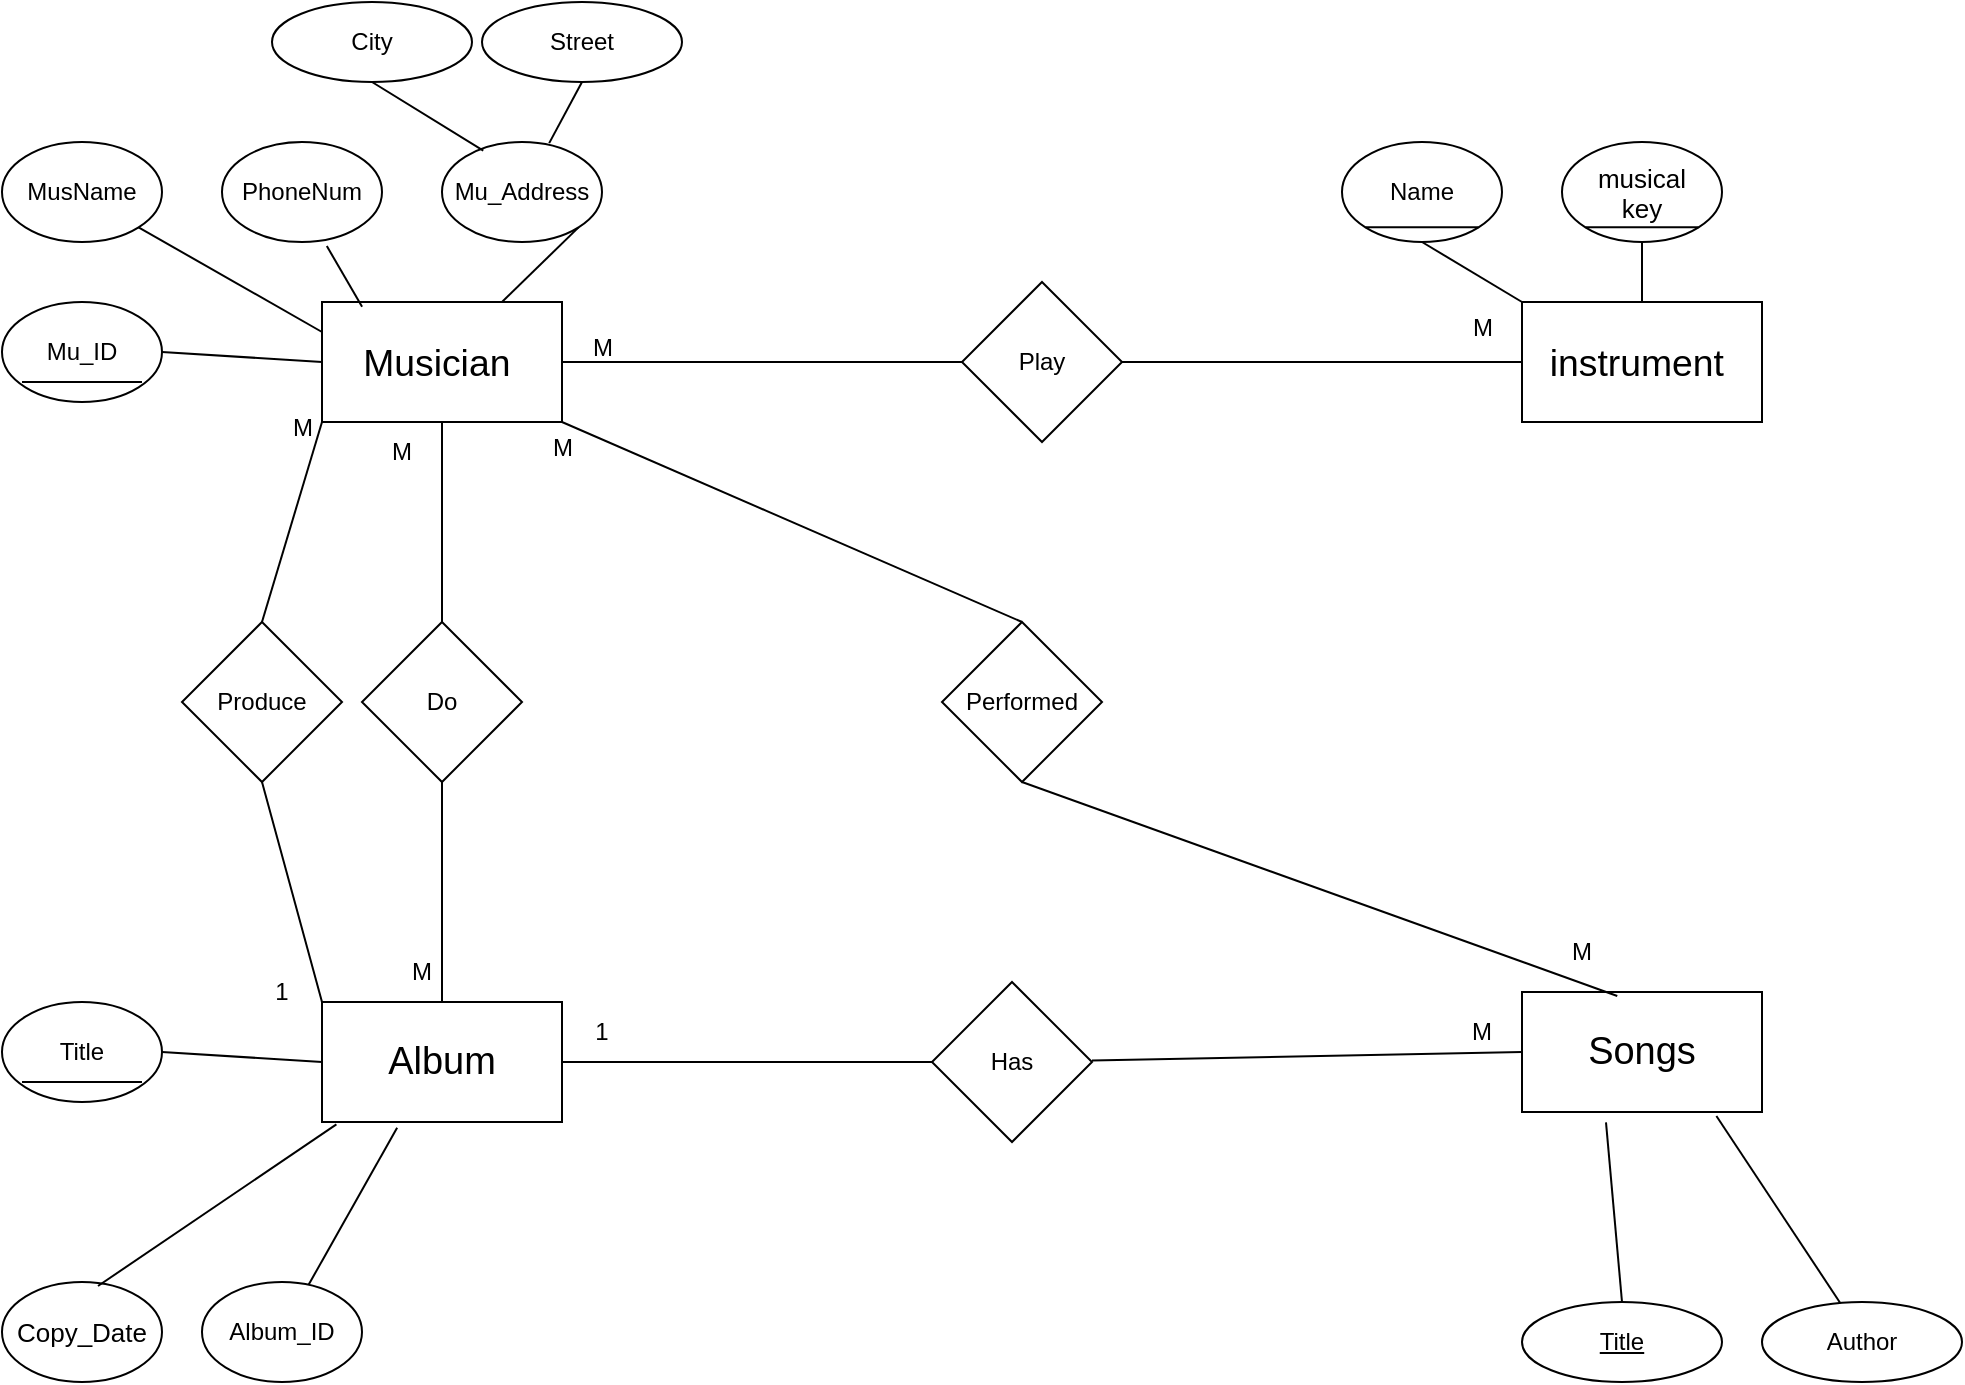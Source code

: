 <mxfile version="24.2.5" type="device">
  <diagram name="Page-1" id="txfcCS9ttzZGqAP_y7Wi">
    <mxGraphModel dx="2085" dy="731" grid="1" gridSize="10" guides="1" tooltips="1" connect="1" arrows="1" fold="1" page="1" pageScale="1" pageWidth="850" pageHeight="1100" math="0" shadow="0">
      <root>
        <mxCell id="0" />
        <mxCell id="1" parent="0" />
        <mxCell id="skWBgFnhxe72LEznJVyA-2" value="&lt;span style=&quot;font-size:14.0pt;font-family:&amp;quot;Arial&amp;quot;,sans-serif;&lt;br/&gt;mso-fareast-font-family:Arial;position:relative;top:.5pt;mso-text-raise:-.5pt;&lt;br/&gt;mso-ansi-language:EN-US;mso-fareast-language:EN-US;mso-bidi-language:AR-EG&quot;&gt;Musician&amp;nbsp;&lt;/span&gt;" style="rounded=0;whiteSpace=wrap;html=1;" parent="1" vertex="1">
          <mxGeometry x="80" y="400" width="120" height="60" as="geometry" />
        </mxCell>
        <mxCell id="skWBgFnhxe72LEznJVyA-4" value="&lt;span style=&quot;font-size:14.0pt;font-family:&amp;quot;Arial&amp;quot;,sans-serif;&lt;br/&gt;mso-fareast-font-family:Arial;position:relative;top:.5pt;mso-text-raise:-.5pt;&lt;br/&gt;mso-ansi-language:EN-US;mso-fareast-language:EN-US;mso-bidi-language:AR-EG&quot;&gt;instrument&amp;nbsp;&lt;/span&gt;" style="rounded=0;whiteSpace=wrap;html=1;" parent="1" vertex="1">
          <mxGeometry x="680" y="400" width="120" height="60" as="geometry" />
        </mxCell>
        <mxCell id="skWBgFnhxe72LEznJVyA-6" value="&lt;span style=&quot;font-size: 19px;&quot;&gt;Songs&lt;/span&gt;" style="rounded=0;whiteSpace=wrap;html=1;" parent="1" vertex="1">
          <mxGeometry x="680" y="745" width="120" height="60" as="geometry" />
        </mxCell>
        <mxCell id="skWBgFnhxe72LEznJVyA-7" value="MusName" style="ellipse;whiteSpace=wrap;html=1;" parent="1" vertex="1">
          <mxGeometry x="-80" y="320" width="80" height="50" as="geometry" />
        </mxCell>
        <mxCell id="skWBgFnhxe72LEznJVyA-9" value="Mu_ID" style="ellipse;whiteSpace=wrap;html=1;" parent="1" vertex="1">
          <mxGeometry x="-80" y="400" width="80" height="50" as="geometry" />
        </mxCell>
        <mxCell id="skWBgFnhxe72LEznJVyA-10" value="PhoneNum" style="ellipse;whiteSpace=wrap;html=1;" parent="1" vertex="1">
          <mxGeometry x="30" y="320" width="80" height="50" as="geometry" />
        </mxCell>
        <mxCell id="skWBgFnhxe72LEznJVyA-11" value="Mu_Address" style="ellipse;whiteSpace=wrap;html=1;" parent="1" vertex="1">
          <mxGeometry x="140" y="320" width="80" height="50" as="geometry" />
        </mxCell>
        <mxCell id="skWBgFnhxe72LEznJVyA-13" value="" style="endArrow=none;html=1;rounded=0;entryX=1;entryY=1;entryDx=0;entryDy=0;exitX=0.75;exitY=0;exitDx=0;exitDy=0;" parent="1" source="skWBgFnhxe72LEznJVyA-2" target="skWBgFnhxe72LEznJVyA-11" edge="1">
          <mxGeometry width="50" height="50" relative="1" as="geometry">
            <mxPoint x="320" y="460" as="sourcePoint" />
            <mxPoint x="370" y="410" as="targetPoint" />
          </mxGeometry>
        </mxCell>
        <mxCell id="skWBgFnhxe72LEznJVyA-14" value="" style="endArrow=none;html=1;rounded=0;entryX=0.655;entryY=1.04;entryDx=0;entryDy=0;entryPerimeter=0;exitX=0.167;exitY=0.04;exitDx=0;exitDy=0;exitPerimeter=0;" parent="1" source="skWBgFnhxe72LEznJVyA-2" target="skWBgFnhxe72LEznJVyA-10" edge="1">
          <mxGeometry width="50" height="50" relative="1" as="geometry">
            <mxPoint x="330" y="470" as="sourcePoint" />
            <mxPoint x="380" y="420" as="targetPoint" />
          </mxGeometry>
        </mxCell>
        <mxCell id="skWBgFnhxe72LEznJVyA-15" value="" style="endArrow=none;html=1;rounded=0;entryX=1;entryY=0.5;entryDx=0;entryDy=0;exitX=0;exitY=0.5;exitDx=0;exitDy=0;" parent="1" source="skWBgFnhxe72LEznJVyA-2" target="skWBgFnhxe72LEznJVyA-9" edge="1">
          <mxGeometry width="50" height="50" relative="1" as="geometry">
            <mxPoint x="-10" y="510" as="sourcePoint" />
            <mxPoint x="40" y="460" as="targetPoint" />
          </mxGeometry>
        </mxCell>
        <mxCell id="skWBgFnhxe72LEznJVyA-16" value="" style="endArrow=none;html=1;rounded=0;entryX=1;entryY=1;entryDx=0;entryDy=0;exitX=0;exitY=0.25;exitDx=0;exitDy=0;" parent="1" source="skWBgFnhxe72LEznJVyA-2" target="skWBgFnhxe72LEznJVyA-7" edge="1">
          <mxGeometry width="50" height="50" relative="1" as="geometry">
            <mxPoint x="310" y="450" as="sourcePoint" />
            <mxPoint x="360" y="400" as="targetPoint" />
          </mxGeometry>
        </mxCell>
        <mxCell id="skWBgFnhxe72LEznJVyA-17" value="" style="endArrow=none;html=1;rounded=0;" parent="1" edge="1">
          <mxGeometry width="50" height="50" relative="1" as="geometry">
            <mxPoint x="-10" y="440" as="sourcePoint" />
            <mxPoint x="-70" y="440" as="targetPoint" />
          </mxGeometry>
        </mxCell>
        <mxCell id="skWBgFnhxe72LEznJVyA-21" value="&lt;span style=&quot;font-size: 13px; font-family: Arial, sans-serif; position: relative; top: 0.5pt;&quot;&gt;musical&lt;br/&gt;key&lt;/span&gt;" style="ellipse;whiteSpace=wrap;html=1;" parent="1" vertex="1">
          <mxGeometry x="700" y="320" width="80" height="50" as="geometry" />
        </mxCell>
        <mxCell id="skWBgFnhxe72LEznJVyA-22" value="&lt;div&gt;Name&lt;/div&gt;" style="ellipse;whiteSpace=wrap;html=1;" parent="1" vertex="1">
          <mxGeometry x="590" y="320" width="80" height="50" as="geometry" />
        </mxCell>
        <mxCell id="skWBgFnhxe72LEznJVyA-23" value="" style="endArrow=none;html=1;rounded=0;exitX=1;exitY=1;exitDx=0;exitDy=0;entryX=0;entryY=1;entryDx=0;entryDy=0;" parent="1" source="skWBgFnhxe72LEznJVyA-22" target="skWBgFnhxe72LEznJVyA-22" edge="1">
          <mxGeometry width="50" height="50" relative="1" as="geometry">
            <mxPoint x="660" y="360" as="sourcePoint" />
            <mxPoint x="600" y="360" as="targetPoint" />
          </mxGeometry>
        </mxCell>
        <mxCell id="skWBgFnhxe72LEznJVyA-25" value="" style="endArrow=none;html=1;rounded=0;entryX=0.5;entryY=1;entryDx=0;entryDy=0;exitX=0;exitY=0;exitDx=0;exitDy=0;" parent="1" source="skWBgFnhxe72LEznJVyA-4" target="skWBgFnhxe72LEznJVyA-22" edge="1">
          <mxGeometry width="50" height="50" relative="1" as="geometry">
            <mxPoint x="310" y="450" as="sourcePoint" />
            <mxPoint x="360" y="400" as="targetPoint" />
          </mxGeometry>
        </mxCell>
        <mxCell id="skWBgFnhxe72LEznJVyA-26" value="" style="endArrow=none;html=1;rounded=0;entryX=0.5;entryY=1;entryDx=0;entryDy=0;exitX=0.5;exitY=0;exitDx=0;exitDy=0;" parent="1" source="skWBgFnhxe72LEznJVyA-4" target="skWBgFnhxe72LEznJVyA-21" edge="1">
          <mxGeometry width="50" height="50" relative="1" as="geometry">
            <mxPoint x="740" y="390" as="sourcePoint" />
            <mxPoint x="360" y="400" as="targetPoint" />
          </mxGeometry>
        </mxCell>
        <mxCell id="skWBgFnhxe72LEznJVyA-27" value="&lt;span style=&quot;font-size: 19px;&quot;&gt;Album&lt;/span&gt;" style="rounded=0;whiteSpace=wrap;html=1;" parent="1" vertex="1">
          <mxGeometry x="80" y="750" width="120" height="60" as="geometry" />
        </mxCell>
        <mxCell id="skWBgFnhxe72LEznJVyA-28" value="&lt;font size=&quot;1&quot; face=&quot;Arial, sans-serif&quot;&gt;&lt;span style=&quot;white-space-collapse: preserve; font-size: 13px;&quot;&gt;Copy_Date&lt;/span&gt;&lt;/font&gt;" style="ellipse;whiteSpace=wrap;html=1;" parent="1" vertex="1">
          <mxGeometry x="-80" y="890" width="80" height="50" as="geometry" />
        </mxCell>
        <mxCell id="skWBgFnhxe72LEznJVyA-30" value="Title" style="ellipse;whiteSpace=wrap;html=1;" parent="1" vertex="1">
          <mxGeometry x="-80" y="750" width="80" height="50" as="geometry" />
        </mxCell>
        <mxCell id="skWBgFnhxe72LEznJVyA-31" value="Album_ID" style="ellipse;whiteSpace=wrap;html=1;" parent="1" vertex="1">
          <mxGeometry x="20" y="890" width="80" height="50" as="geometry" />
        </mxCell>
        <mxCell id="skWBgFnhxe72LEznJVyA-35" value="" style="endArrow=none;html=1;rounded=0;exitX=0.313;exitY=1.047;exitDx=0;exitDy=0;exitPerimeter=0;" parent="1" source="skWBgFnhxe72LEznJVyA-27" target="skWBgFnhxe72LEznJVyA-31" edge="1">
          <mxGeometry width="50" height="50" relative="1" as="geometry">
            <mxPoint x="330" y="820" as="sourcePoint" />
            <mxPoint x="80" y="930" as="targetPoint" />
          </mxGeometry>
        </mxCell>
        <mxCell id="skWBgFnhxe72LEznJVyA-36" value="" style="endArrow=none;html=1;rounded=0;entryX=1;entryY=0.5;entryDx=0;entryDy=0;exitX=0;exitY=0.5;exitDx=0;exitDy=0;" parent="1" source="skWBgFnhxe72LEznJVyA-27" target="skWBgFnhxe72LEznJVyA-30" edge="1">
          <mxGeometry width="50" height="50" relative="1" as="geometry">
            <mxPoint x="-10" y="860" as="sourcePoint" />
            <mxPoint x="40" y="810" as="targetPoint" />
          </mxGeometry>
        </mxCell>
        <mxCell id="skWBgFnhxe72LEznJVyA-37" value="" style="endArrow=none;html=1;rounded=0;entryX=0.6;entryY=0.04;entryDx=0;entryDy=0;exitX=0.06;exitY=1.02;exitDx=0;exitDy=0;exitPerimeter=0;entryPerimeter=0;" parent="1" source="skWBgFnhxe72LEznJVyA-27" target="skWBgFnhxe72LEznJVyA-28" edge="1">
          <mxGeometry width="50" height="50" relative="1" as="geometry">
            <mxPoint x="310" y="800" as="sourcePoint" />
            <mxPoint x="360" y="750" as="targetPoint" />
          </mxGeometry>
        </mxCell>
        <mxCell id="skWBgFnhxe72LEznJVyA-38" value="" style="endArrow=none;html=1;rounded=0;" parent="1" edge="1">
          <mxGeometry width="50" height="50" relative="1" as="geometry">
            <mxPoint x="-10" y="790" as="sourcePoint" />
            <mxPoint x="-70" y="790" as="targetPoint" />
          </mxGeometry>
        </mxCell>
        <mxCell id="8QwhjRT-HZLc971NtxKG-1" value="Do" style="rhombus;whiteSpace=wrap;html=1;" parent="1" vertex="1">
          <mxGeometry x="100" y="560" width="80" height="80" as="geometry" />
        </mxCell>
        <mxCell id="8QwhjRT-HZLc971NtxKG-2" value="Has" style="rhombus;whiteSpace=wrap;html=1;" parent="1" vertex="1">
          <mxGeometry x="385" y="740" width="80" height="80" as="geometry" />
        </mxCell>
        <mxCell id="8QwhjRT-HZLc971NtxKG-3" value="Performed" style="rhombus;whiteSpace=wrap;html=1;" parent="1" vertex="1">
          <mxGeometry x="390" y="560" width="80" height="80" as="geometry" />
        </mxCell>
        <mxCell id="bg0LxutkBQc4Puj3F7RM-2" value="Title" style="ellipse;whiteSpace=wrap;html=1;align=center;fontStyle=4;" parent="1" vertex="1">
          <mxGeometry x="680" y="900" width="100" height="40" as="geometry" />
        </mxCell>
        <mxCell id="bg0LxutkBQc4Puj3F7RM-4" value="Author" style="ellipse;whiteSpace=wrap;html=1;align=center;" parent="1" vertex="1">
          <mxGeometry x="800" y="900" width="100" height="40" as="geometry" />
        </mxCell>
        <mxCell id="bg0LxutkBQc4Puj3F7RM-11" value="" style="endArrow=none;html=1;rounded=0;exitX=0.5;exitY=0;exitDx=0;exitDy=0;entryX=0.35;entryY=1.087;entryDx=0;entryDy=0;entryPerimeter=0;" parent="1" source="bg0LxutkBQc4Puj3F7RM-2" target="skWBgFnhxe72LEznJVyA-6" edge="1">
          <mxGeometry width="50" height="50" relative="1" as="geometry">
            <mxPoint x="590" y="840" as="sourcePoint" />
            <mxPoint x="640" y="790" as="targetPoint" />
          </mxGeometry>
        </mxCell>
        <mxCell id="bg0LxutkBQc4Puj3F7RM-12" value="" style="endArrow=none;html=1;rounded=0;exitX=0.392;exitY=0.015;exitDx=0;exitDy=0;exitPerimeter=0;entryX=0.81;entryY=1.033;entryDx=0;entryDy=0;entryPerimeter=0;" parent="1" source="bg0LxutkBQc4Puj3F7RM-4" target="skWBgFnhxe72LEznJVyA-6" edge="1">
          <mxGeometry width="50" height="50" relative="1" as="geometry">
            <mxPoint x="600" y="850" as="sourcePoint" />
            <mxPoint x="650" y="800" as="targetPoint" />
          </mxGeometry>
        </mxCell>
        <mxCell id="bg0LxutkBQc4Puj3F7RM-18" value="" style="endArrow=none;html=1;rounded=0;entryX=0.5;entryY=1;entryDx=0;entryDy=0;exitX=0.5;exitY=0;exitDx=0;exitDy=0;" parent="1" source="8QwhjRT-HZLc971NtxKG-1" target="skWBgFnhxe72LEznJVyA-2" edge="1">
          <mxGeometry width="50" height="50" relative="1" as="geometry">
            <mxPoint x="430" y="660" as="sourcePoint" />
            <mxPoint x="480" y="610" as="targetPoint" />
          </mxGeometry>
        </mxCell>
        <mxCell id="bg0LxutkBQc4Puj3F7RM-19" value="" style="endArrow=none;html=1;rounded=0;exitX=0.5;exitY=0;exitDx=0;exitDy=0;" parent="1" source="skWBgFnhxe72LEznJVyA-27" edge="1">
          <mxGeometry width="50" height="50" relative="1" as="geometry">
            <mxPoint x="140" y="730" as="sourcePoint" />
            <mxPoint x="140" y="640" as="targetPoint" />
          </mxGeometry>
        </mxCell>
        <mxCell id="bg0LxutkBQc4Puj3F7RM-30" value="M" style="text;html=1;align=center;verticalAlign=middle;whiteSpace=wrap;rounded=0;" parent="1" vertex="1">
          <mxGeometry x="90" y="460" width="60" height="30" as="geometry" />
        </mxCell>
        <mxCell id="bg0LxutkBQc4Puj3F7RM-32" value="M" style="text;html=1;align=center;verticalAlign=middle;whiteSpace=wrap;rounded=0;" parent="1" vertex="1">
          <mxGeometry x="100" y="720" width="60" height="30" as="geometry" />
        </mxCell>
        <mxCell id="bg0LxutkBQc4Puj3F7RM-37" value="M" style="text;html=1;align=center;verticalAlign=middle;whiteSpace=wrap;rounded=0;" parent="1" vertex="1">
          <mxGeometry x="680" y="710" width="60" height="30" as="geometry" />
        </mxCell>
        <mxCell id="bg0LxutkBQc4Puj3F7RM-38" value="" style="endArrow=none;html=1;rounded=0;exitX=0.5;exitY=1;exitDx=0;exitDy=0;entryX=0.397;entryY=0.033;entryDx=0;entryDy=0;entryPerimeter=0;" parent="1" source="8QwhjRT-HZLc971NtxKG-3" target="skWBgFnhxe72LEznJVyA-6" edge="1">
          <mxGeometry width="50" height="50" relative="1" as="geometry">
            <mxPoint x="430" y="540" as="sourcePoint" />
            <mxPoint x="700" y="740" as="targetPoint" />
          </mxGeometry>
        </mxCell>
        <mxCell id="bg0LxutkBQc4Puj3F7RM-47" value="" style="endArrow=none;html=1;rounded=0;exitX=1;exitY=0.5;exitDx=0;exitDy=0;entryX=0;entryY=0.5;entryDx=0;entryDy=0;" parent="1" source="skWBgFnhxe72LEznJVyA-27" target="8QwhjRT-HZLc971NtxKG-2" edge="1">
          <mxGeometry width="50" height="50" relative="1" as="geometry">
            <mxPoint x="430" y="540" as="sourcePoint" />
            <mxPoint x="480" y="490" as="targetPoint" />
          </mxGeometry>
        </mxCell>
        <mxCell id="bg0LxutkBQc4Puj3F7RM-48" value="" style="endArrow=none;html=1;rounded=0;exitX=1;exitY=0.5;exitDx=0;exitDy=0;entryX=0;entryY=0.5;entryDx=0;entryDy=0;" parent="1" target="skWBgFnhxe72LEznJVyA-6" edge="1">
          <mxGeometry width="50" height="50" relative="1" as="geometry">
            <mxPoint x="465" y="779.29" as="sourcePoint" />
            <mxPoint x="650" y="779.29" as="targetPoint" />
          </mxGeometry>
        </mxCell>
        <mxCell id="bg0LxutkBQc4Puj3F7RM-49" value="1" style="text;html=1;align=center;verticalAlign=middle;whiteSpace=wrap;rounded=0;" parent="1" vertex="1">
          <mxGeometry x="190" y="750" width="60" height="30" as="geometry" />
        </mxCell>
        <mxCell id="bg0LxutkBQc4Puj3F7RM-50" value="M" style="text;html=1;align=center;verticalAlign=middle;whiteSpace=wrap;rounded=0;" parent="1" vertex="1">
          <mxGeometry x="630" y="750" width="60" height="30" as="geometry" />
        </mxCell>
        <mxCell id="pCRfseB5D4A76fUa0ZeT-1" value="" style="endArrow=none;html=1;rounded=0;entryX=1;entryY=1;entryDx=0;entryDy=0;exitX=0;exitY=1;exitDx=0;exitDy=0;" parent="1" source="skWBgFnhxe72LEznJVyA-21" target="skWBgFnhxe72LEznJVyA-21" edge="1">
          <mxGeometry width="50" height="50" relative="1" as="geometry">
            <mxPoint x="460" y="580" as="sourcePoint" />
            <mxPoint x="510" y="530" as="targetPoint" />
          </mxGeometry>
        </mxCell>
        <mxCell id="pCRfseB5D4A76fUa0ZeT-7" value="Play" style="rhombus;whiteSpace=wrap;html=1;" parent="1" vertex="1">
          <mxGeometry x="400" y="390" width="80" height="80" as="geometry" />
        </mxCell>
        <mxCell id="pCRfseB5D4A76fUa0ZeT-8" value="" style="endArrow=none;html=1;rounded=0;entryX=1;entryY=0.5;entryDx=0;entryDy=0;exitX=0;exitY=0.5;exitDx=0;exitDy=0;" parent="1" source="pCRfseB5D4A76fUa0ZeT-7" target="skWBgFnhxe72LEznJVyA-2" edge="1">
          <mxGeometry width="50" height="50" relative="1" as="geometry">
            <mxPoint x="470" y="580" as="sourcePoint" />
            <mxPoint x="520" y="530" as="targetPoint" />
          </mxGeometry>
        </mxCell>
        <mxCell id="pCRfseB5D4A76fUa0ZeT-9" value="" style="endArrow=none;html=1;rounded=0;entryX=1;entryY=0.5;entryDx=0;entryDy=0;exitX=0;exitY=0.5;exitDx=0;exitDy=0;" parent="1" source="skWBgFnhxe72LEznJVyA-4" target="pCRfseB5D4A76fUa0ZeT-7" edge="1">
          <mxGeometry width="50" height="50" relative="1" as="geometry">
            <mxPoint x="470" y="580" as="sourcePoint" />
            <mxPoint x="520" y="530" as="targetPoint" />
          </mxGeometry>
        </mxCell>
        <mxCell id="pCRfseB5D4A76fUa0ZeT-12" value="M" style="text;html=1;align=center;verticalAlign=middle;resizable=0;points=[];autosize=1;strokeColor=none;fillColor=none;" parent="1" vertex="1">
          <mxGeometry x="205" y="408" width="30" height="30" as="geometry" />
        </mxCell>
        <mxCell id="pCRfseB5D4A76fUa0ZeT-13" value="M" style="text;html=1;align=center;verticalAlign=middle;resizable=0;points=[];autosize=1;strokeColor=none;fillColor=none;" parent="1" vertex="1">
          <mxGeometry x="645" y="398" width="30" height="30" as="geometry" />
        </mxCell>
        <mxCell id="pCRfseB5D4A76fUa0ZeT-15" value="" style="endArrow=none;html=1;rounded=0;entryX=0.5;entryY=0;entryDx=0;entryDy=0;exitX=1;exitY=1;exitDx=0;exitDy=0;" parent="1" source="skWBgFnhxe72LEznJVyA-2" target="8QwhjRT-HZLc971NtxKG-3" edge="1">
          <mxGeometry width="50" height="50" relative="1" as="geometry">
            <mxPoint x="230" y="470" as="sourcePoint" />
            <mxPoint x="500" y="565" as="targetPoint" />
          </mxGeometry>
        </mxCell>
        <mxCell id="pCRfseB5D4A76fUa0ZeT-16" value="M" style="text;html=1;align=center;verticalAlign=middle;resizable=0;points=[];autosize=1;strokeColor=none;fillColor=none;" parent="1" vertex="1">
          <mxGeometry x="185" y="458" width="30" height="30" as="geometry" />
        </mxCell>
        <mxCell id="pCRfseB5D4A76fUa0ZeT-18" value="Produce" style="rhombus;whiteSpace=wrap;html=1;" parent="1" vertex="1">
          <mxGeometry x="10" y="560" width="80" height="80" as="geometry" />
        </mxCell>
        <mxCell id="pCRfseB5D4A76fUa0ZeT-19" value="" style="endArrow=none;html=1;rounded=0;entryX=0;entryY=1;entryDx=0;entryDy=0;exitX=0.5;exitY=0;exitDx=0;exitDy=0;" parent="1" source="pCRfseB5D4A76fUa0ZeT-18" target="skWBgFnhxe72LEznJVyA-2" edge="1">
          <mxGeometry width="50" height="50" relative="1" as="geometry">
            <mxPoint x="340" y="650" as="sourcePoint" />
            <mxPoint x="390" y="600" as="targetPoint" />
          </mxGeometry>
        </mxCell>
        <mxCell id="pCRfseB5D4A76fUa0ZeT-21" value="" style="endArrow=none;html=1;rounded=0;entryX=0.5;entryY=1;entryDx=0;entryDy=0;exitX=0;exitY=0;exitDx=0;exitDy=0;" parent="1" source="skWBgFnhxe72LEznJVyA-27" target="pCRfseB5D4A76fUa0ZeT-18" edge="1">
          <mxGeometry width="50" height="50" relative="1" as="geometry">
            <mxPoint x="60" y="570" as="sourcePoint" />
            <mxPoint x="90" y="470" as="targetPoint" />
          </mxGeometry>
        </mxCell>
        <mxCell id="pCRfseB5D4A76fUa0ZeT-23" value="1" style="text;html=1;align=center;verticalAlign=middle;whiteSpace=wrap;rounded=0;" parent="1" vertex="1">
          <mxGeometry x="30" y="730" width="60" height="30" as="geometry" />
        </mxCell>
        <mxCell id="pCRfseB5D4A76fUa0ZeT-24" value="M" style="text;html=1;align=center;verticalAlign=middle;resizable=0;points=[];autosize=1;strokeColor=none;fillColor=none;" parent="1" vertex="1">
          <mxGeometry x="55" y="448" width="30" height="30" as="geometry" />
        </mxCell>
        <mxCell id="9uMOTXki_Up4aSgGHMWp-1" value="" style="endArrow=none;html=1;rounded=0;entryX=0.67;entryY=0.011;entryDx=0;entryDy=0;entryPerimeter=0;exitX=0.5;exitY=1;exitDx=0;exitDy=0;" edge="1" parent="1" source="9uMOTXki_Up4aSgGHMWp-2" target="skWBgFnhxe72LEznJVyA-11">
          <mxGeometry width="50" height="50" relative="1" as="geometry">
            <mxPoint x="220" y="290" as="sourcePoint" />
            <mxPoint x="430" y="560" as="targetPoint" />
          </mxGeometry>
        </mxCell>
        <mxCell id="9uMOTXki_Up4aSgGHMWp-2" value="Street" style="ellipse;whiteSpace=wrap;html=1;align=center;" vertex="1" parent="1">
          <mxGeometry x="160" y="250" width="100" height="40" as="geometry" />
        </mxCell>
        <mxCell id="9uMOTXki_Up4aSgGHMWp-3" value="City" style="ellipse;whiteSpace=wrap;html=1;align=center;" vertex="1" parent="1">
          <mxGeometry x="55" y="250" width="100" height="40" as="geometry" />
        </mxCell>
        <mxCell id="9uMOTXki_Up4aSgGHMWp-4" value="" style="endArrow=none;html=1;rounded=0;entryX=0.5;entryY=1;entryDx=0;entryDy=0;exitX=0.258;exitY=0.086;exitDx=0;exitDy=0;exitPerimeter=0;" edge="1" parent="1" source="skWBgFnhxe72LEznJVyA-11" target="9uMOTXki_Up4aSgGHMWp-3">
          <mxGeometry width="50" height="50" relative="1" as="geometry">
            <mxPoint x="380" y="610" as="sourcePoint" />
            <mxPoint x="430" y="560" as="targetPoint" />
          </mxGeometry>
        </mxCell>
      </root>
    </mxGraphModel>
  </diagram>
</mxfile>

